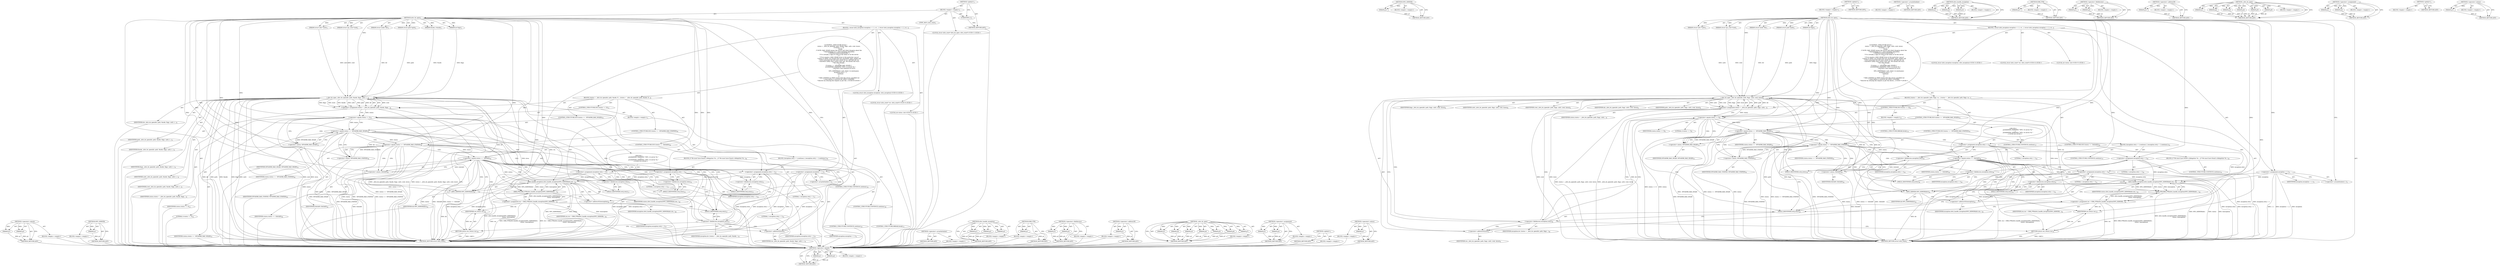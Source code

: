 digraph "&lt;operator&gt;.minus" {
vulnerable_141 [label=<(METHOD,&lt;operator&gt;.equals)>];
vulnerable_142 [label=<(PARAM,p1)>];
vulnerable_143 [label=<(PARAM,p2)>];
vulnerable_144 [label=<(BLOCK,&lt;empty&gt;,&lt;empty&gt;)>];
vulnerable_145 [label=<(METHOD_RETURN,ANY)>];
vulnerable_165 [label=<(METHOD,NFS_SERVER)>];
vulnerable_166 [label=<(PARAM,p1)>];
vulnerable_167 [label=<(BLOCK,&lt;empty&gt;,&lt;empty&gt;)>];
vulnerable_168 [label=<(METHOD_RETURN,ANY)>];
vulnerable_6 [label=<(METHOD,&lt;global&gt;)<SUB>1</SUB>>];
vulnerable_7 [label=<(BLOCK,&lt;empty&gt;,&lt;empty&gt;)<SUB>1</SUB>>];
vulnerable_8 [label=<(METHOD,nfs4_do_open)<SUB>1</SUB>>];
vulnerable_9 [label=<(PARAM,struct inode *dir)<SUB>1</SUB>>];
vulnerable_10 [label=<(PARAM,struct path *path)<SUB>1</SUB>>];
vulnerable_11 [label=<(PARAM,int flags)<SUB>1</SUB>>];
vulnerable_12 [label=<(PARAM,struct iattr *sattr)<SUB>1</SUB>>];
vulnerable_13 [label=<(PARAM,struct rpc_cred *cred)<SUB>1</SUB>>];
vulnerable_14 [label=<(BLOCK,{
 	struct nfs4_exception exception = { };
 	st...,{
 	struct nfs4_exception exception = { };
 	st...)<SUB>2</SUB>>];
vulnerable_15 [label="<(LOCAL,struct nfs4_exception exception: nfs4_exception)<SUB>3</SUB>>"];
vulnerable_16 [label=<(&lt;operator&gt;.assignment,exception = { })<SUB>3</SUB>>];
vulnerable_17 [label=<(IDENTIFIER,exception,exception = { })<SUB>3</SUB>>];
vulnerable_18 [label=<(&lt;operator&gt;.arrayInitializer,{ })<SUB>3</SUB>>];
vulnerable_19 [label="<(LOCAL,struct nfs4_state* res: nfs4_state*)<SUB>4</SUB>>"];
vulnerable_20 [label="<(LOCAL,int status: int)<SUB>5</SUB>>"];
vulnerable_21 [label="<(CONTROL_STRUCTURE,DO,do {
		status = _nfs4_do_open(dir, path, flags, sattr, cred, &amp;res);
 		if (status == 0)
 			break;
 		/* NOTE: BAD_SEQID means the server and client disagree about the
		 * book-keeping w.r.t. state-changing operations
		 * (OPEN/CLOSE/LOCK/LOCKU...)
		 * It is actually a sign of a bug on the client or on the server.
		 *
		 * If we receive a BAD_SEQID error in the particular case of
		 * doing an OPEN, we assume that nfs_increment_open_seqid() will
		 * have unhashed the old state_owner for us, and that we can
		 * therefore safely retry using a new one. We should still warn
		 * the user though...
		 */
		if (status == -NFS4ERR_BAD_SEQID) {
			printk(KERN_WARNING &quot;NFS: v4 server %s &quot;
					&quot; returned a bad sequence-id error!\n&quot;,
					NFS_SERVER(dir)-&gt;nfs_client-&gt;cl_hostname);
			exception.retry = 1;
			continue;
		}
		/*
		 * BAD_STATEID on OPEN means that the server cancelled our
		 * state before it received the OPEN_CONFIRM.
		 * Recover by retrying the request as per the discus...)<SUB>7</SUB>>"];
vulnerable_22 [label=<(BLOCK,{
		status = _nfs4_do_open(dir, path, flags, sa...,{
		status = _nfs4_do_open(dir, path, flags, sa...)<SUB>7</SUB>>];
vulnerable_23 [label=<(&lt;operator&gt;.assignment,status = _nfs4_do_open(dir, path, flags, sattr,...)<SUB>8</SUB>>];
vulnerable_24 [label=<(IDENTIFIER,status,status = _nfs4_do_open(dir, path, flags, sattr,...)<SUB>8</SUB>>];
vulnerable_25 [label=<(_nfs4_do_open,_nfs4_do_open(dir, path, flags, sattr, cred, &amp;res))<SUB>8</SUB>>];
vulnerable_26 [label=<(IDENTIFIER,dir,_nfs4_do_open(dir, path, flags, sattr, cred, &amp;res))<SUB>8</SUB>>];
vulnerable_27 [label=<(IDENTIFIER,path,_nfs4_do_open(dir, path, flags, sattr, cred, &amp;res))<SUB>8</SUB>>];
vulnerable_28 [label=<(IDENTIFIER,flags,_nfs4_do_open(dir, path, flags, sattr, cred, &amp;res))<SUB>8</SUB>>];
vulnerable_29 [label=<(IDENTIFIER,sattr,_nfs4_do_open(dir, path, flags, sattr, cred, &amp;res))<SUB>8</SUB>>];
vulnerable_30 [label=<(IDENTIFIER,cred,_nfs4_do_open(dir, path, flags, sattr, cred, &amp;res))<SUB>8</SUB>>];
vulnerable_31 [label=<(&lt;operator&gt;.addressOf,&amp;res)<SUB>8</SUB>>];
vulnerable_32 [label=<(IDENTIFIER,res,_nfs4_do_open(dir, path, flags, sattr, cred, &amp;res))<SUB>8</SUB>>];
vulnerable_33 [label=<(CONTROL_STRUCTURE,IF,if (status == 0))<SUB>9</SUB>>];
vulnerable_34 [label=<(&lt;operator&gt;.equals,status == 0)<SUB>9</SUB>>];
vulnerable_35 [label=<(IDENTIFIER,status,status == 0)<SUB>9</SUB>>];
vulnerable_36 [label=<(LITERAL,0,status == 0)<SUB>9</SUB>>];
vulnerable_37 [label=<(BLOCK,&lt;empty&gt;,&lt;empty&gt;)<SUB>10</SUB>>];
vulnerable_38 [label=<(CONTROL_STRUCTURE,BREAK,break;)<SUB>10</SUB>>];
vulnerable_39 [label=<(CONTROL_STRUCTURE,IF,if (status == -NFS4ERR_BAD_SEQID))<SUB>22</SUB>>];
vulnerable_40 [label=<(&lt;operator&gt;.equals,status == -NFS4ERR_BAD_SEQID)<SUB>22</SUB>>];
vulnerable_41 [label=<(IDENTIFIER,status,status == -NFS4ERR_BAD_SEQID)<SUB>22</SUB>>];
vulnerable_42 [label=<(&lt;operator&gt;.minus,-NFS4ERR_BAD_SEQID)<SUB>22</SUB>>];
vulnerable_43 [label=<(IDENTIFIER,NFS4ERR_BAD_SEQID,-NFS4ERR_BAD_SEQID)<SUB>22</SUB>>];
vulnerable_44 [label="<(BLOCK,{
			printk(KERN_WARNING &quot;NFS: v4 server %s &quot;
	...,{
			printk(KERN_WARNING &quot;NFS: v4 server %s &quot;
	...)<SUB>22</SUB>>"];
vulnerable_45 [label=<(&lt;operator&gt;.assignment,exception.retry = 1)<SUB>26</SUB>>];
vulnerable_46 [label=<(&lt;operator&gt;.fieldAccess,exception.retry)<SUB>26</SUB>>];
vulnerable_47 [label=<(IDENTIFIER,exception,exception.retry = 1)<SUB>26</SUB>>];
vulnerable_48 [label=<(FIELD_IDENTIFIER,retry,retry)<SUB>26</SUB>>];
vulnerable_49 [label=<(LITERAL,1,exception.retry = 1)<SUB>26</SUB>>];
vulnerable_50 [label=<(CONTROL_STRUCTURE,CONTINUE,continue;)<SUB>27</SUB>>];
vulnerable_51 [label=<(CONTROL_STRUCTURE,IF,if (status == -NFS4ERR_BAD_STATEID))<SUB>35</SUB>>];
vulnerable_52 [label=<(&lt;operator&gt;.equals,status == -NFS4ERR_BAD_STATEID)<SUB>35</SUB>>];
vulnerable_53 [label=<(IDENTIFIER,status,status == -NFS4ERR_BAD_STATEID)<SUB>35</SUB>>];
vulnerable_54 [label=<(&lt;operator&gt;.minus,-NFS4ERR_BAD_STATEID)<SUB>35</SUB>>];
vulnerable_55 [label=<(IDENTIFIER,NFS4ERR_BAD_STATEID,-NFS4ERR_BAD_STATEID)<SUB>35</SUB>>];
vulnerable_56 [label=<(BLOCK,{
			exception.retry = 1;
			continue;
		},{
			exception.retry = 1;
			continue;
		})<SUB>35</SUB>>];
vulnerable_57 [label=<(&lt;operator&gt;.assignment,exception.retry = 1)<SUB>36</SUB>>];
vulnerable_58 [label=<(&lt;operator&gt;.fieldAccess,exception.retry)<SUB>36</SUB>>];
vulnerable_59 [label=<(IDENTIFIER,exception,exception.retry = 1)<SUB>36</SUB>>];
vulnerable_60 [label=<(FIELD_IDENTIFIER,retry,retry)<SUB>36</SUB>>];
vulnerable_61 [label=<(LITERAL,1,exception.retry = 1)<SUB>36</SUB>>];
vulnerable_62 [label=<(CONTROL_STRUCTURE,CONTINUE,continue;)<SUB>37</SUB>>];
vulnerable_63 [label=<(CONTROL_STRUCTURE,IF,if (status == -EAGAIN))<SUB>39</SUB>>];
vulnerable_64 [label=<(&lt;operator&gt;.equals,status == -EAGAIN)<SUB>39</SUB>>];
vulnerable_65 [label=<(IDENTIFIER,status,status == -EAGAIN)<SUB>39</SUB>>];
vulnerable_66 [label=<(&lt;operator&gt;.minus,-EAGAIN)<SUB>39</SUB>>];
vulnerable_67 [label=<(IDENTIFIER,EAGAIN,-EAGAIN)<SUB>39</SUB>>];
vulnerable_68 [label=<(BLOCK,{
			/* We must have found a delegation */
			e...,{
			/* We must have found a delegation */
			e...)<SUB>39</SUB>>];
vulnerable_69 [label=<(&lt;operator&gt;.assignment,exception.retry = 1)<SUB>41</SUB>>];
vulnerable_70 [label=<(&lt;operator&gt;.fieldAccess,exception.retry)<SUB>41</SUB>>];
vulnerable_71 [label=<(IDENTIFIER,exception,exception.retry = 1)<SUB>41</SUB>>];
vulnerable_72 [label=<(FIELD_IDENTIFIER,retry,retry)<SUB>41</SUB>>];
vulnerable_73 [label=<(LITERAL,1,exception.retry = 1)<SUB>41</SUB>>];
vulnerable_74 [label=<(CONTROL_STRUCTURE,CONTINUE,continue;)<SUB>42</SUB>>];
vulnerable_75 [label=<(&lt;operator&gt;.assignment,res = ERR_PTR(nfs4_handle_exception(NFS_SERVER(...)<SUB>44</SUB>>];
vulnerable_76 [label=<(IDENTIFIER,res,res = ERR_PTR(nfs4_handle_exception(NFS_SERVER(...)<SUB>44</SUB>>];
vulnerable_77 [label=<(ERR_PTR,ERR_PTR(nfs4_handle_exception(NFS_SERVER(dir),
...)<SUB>44</SUB>>];
vulnerable_78 [label=<(nfs4_handle_exception,nfs4_handle_exception(NFS_SERVER(dir),
					sta...)<SUB>44</SUB>>];
vulnerable_79 [label=<(NFS_SERVER,NFS_SERVER(dir))<SUB>44</SUB>>];
vulnerable_80 [label=<(IDENTIFIER,dir,NFS_SERVER(dir))<SUB>44</SUB>>];
vulnerable_81 [label=<(IDENTIFIER,status,nfs4_handle_exception(NFS_SERVER(dir),
					sta...)<SUB>45</SUB>>];
vulnerable_82 [label=<(&lt;operator&gt;.addressOf,&amp;exception)<SUB>45</SUB>>];
vulnerable_83 [label=<(IDENTIFIER,exception,nfs4_handle_exception(NFS_SERVER(dir),
					sta...)<SUB>45</SUB>>];
vulnerable_84 [label=<(&lt;operator&gt;.fieldAccess,exception.retry)<SUB>46</SUB>>];
vulnerable_85 [label=<(IDENTIFIER,exception,do {
		status = _nfs4_do_open(dir, path, flags,...)<SUB>46</SUB>>];
vulnerable_86 [label=<(FIELD_IDENTIFIER,retry,retry)<SUB>46</SUB>>];
vulnerable_87 [label=<(RETURN,return res;,return res;)<SUB>47</SUB>>];
vulnerable_88 [label=<(IDENTIFIER,res,return res;)<SUB>47</SUB>>];
vulnerable_89 [label=<(METHOD_RETURN,struct nfs4_state)<SUB>1</SUB>>];
vulnerable_91 [label=<(METHOD_RETURN,ANY)<SUB>1</SUB>>];
vulnerable_125 [label=<(METHOD,&lt;operator&gt;.arrayInitializer)>];
vulnerable_126 [label=<(BLOCK,&lt;empty&gt;,&lt;empty&gt;)>];
vulnerable_127 [label=<(METHOD_RETURN,ANY)>];
vulnerable_159 [label=<(METHOD,nfs4_handle_exception)>];
vulnerable_160 [label=<(PARAM,p1)>];
vulnerable_161 [label=<(PARAM,p2)>];
vulnerable_162 [label=<(PARAM,p3)>];
vulnerable_163 [label=<(BLOCK,&lt;empty&gt;,&lt;empty&gt;)>];
vulnerable_164 [label=<(METHOD_RETURN,ANY)>];
vulnerable_155 [label=<(METHOD,ERR_PTR)>];
vulnerable_156 [label=<(PARAM,p1)>];
vulnerable_157 [label=<(BLOCK,&lt;empty&gt;,&lt;empty&gt;)>];
vulnerable_158 [label=<(METHOD_RETURN,ANY)>];
vulnerable_150 [label=<(METHOD,&lt;operator&gt;.fieldAccess)>];
vulnerable_151 [label=<(PARAM,p1)>];
vulnerable_152 [label=<(PARAM,p2)>];
vulnerable_153 [label=<(BLOCK,&lt;empty&gt;,&lt;empty&gt;)>];
vulnerable_154 [label=<(METHOD_RETURN,ANY)>];
vulnerable_137 [label=<(METHOD,&lt;operator&gt;.addressOf)>];
vulnerable_138 [label=<(PARAM,p1)>];
vulnerable_139 [label=<(BLOCK,&lt;empty&gt;,&lt;empty&gt;)>];
vulnerable_140 [label=<(METHOD_RETURN,ANY)>];
vulnerable_128 [label=<(METHOD,_nfs4_do_open)>];
vulnerable_129 [label=<(PARAM,p1)>];
vulnerable_130 [label=<(PARAM,p2)>];
vulnerable_131 [label=<(PARAM,p3)>];
vulnerable_132 [label=<(PARAM,p4)>];
vulnerable_133 [label=<(PARAM,p5)>];
vulnerable_134 [label=<(PARAM,p6)>];
vulnerable_135 [label=<(BLOCK,&lt;empty&gt;,&lt;empty&gt;)>];
vulnerable_136 [label=<(METHOD_RETURN,ANY)>];
vulnerable_120 [label=<(METHOD,&lt;operator&gt;.assignment)>];
vulnerable_121 [label=<(PARAM,p1)>];
vulnerable_122 [label=<(PARAM,p2)>];
vulnerable_123 [label=<(BLOCK,&lt;empty&gt;,&lt;empty&gt;)>];
vulnerable_124 [label=<(METHOD_RETURN,ANY)>];
vulnerable_114 [label=<(METHOD,&lt;global&gt;)<SUB>1</SUB>>];
vulnerable_115 [label=<(BLOCK,&lt;empty&gt;,&lt;empty&gt;)>];
vulnerable_116 [label=<(METHOD_RETURN,ANY)>];
vulnerable_146 [label=<(METHOD,&lt;operator&gt;.minus)>];
vulnerable_147 [label=<(PARAM,p1)>];
vulnerable_148 [label=<(BLOCK,&lt;empty&gt;,&lt;empty&gt;)>];
vulnerable_149 [label=<(METHOD_RETURN,ANY)>];
fixed_152 [label=<(METHOD,&lt;operator&gt;.equals)>];
fixed_153 [label=<(PARAM,p1)>];
fixed_154 [label=<(PARAM,p2)>];
fixed_155 [label=<(BLOCK,&lt;empty&gt;,&lt;empty&gt;)>];
fixed_156 [label=<(METHOD_RETURN,ANY)>];
fixed_176 [label=<(METHOD,NFS_SERVER)>];
fixed_177 [label=<(PARAM,p1)>];
fixed_178 [label=<(BLOCK,&lt;empty&gt;,&lt;empty&gt;)>];
fixed_179 [label=<(METHOD_RETURN,ANY)>];
fixed_6 [label=<(METHOD,&lt;global&gt;)<SUB>1</SUB>>];
fixed_7 [label=<(BLOCK,&lt;empty&gt;,&lt;empty&gt;)<SUB>1</SUB>>];
fixed_8 [label=<(TYPE_DECL,nfs4_state)<SUB>1</SUB>>];
fixed_9 [label="<(LOCAL,struct nfs4_state* nfs4_do_open: nfs4_state*)<SUB>1</SUB>>"];
fixed_10 [label=<(UNKNOWN,),))<SUB>1</SUB>>];
fixed_11 [label=<(METHOD,nfs4_do_open)<SUB>2</SUB>>];
fixed_12 [label=<(PARAM,struct inode *dir)<SUB>2</SUB>>];
fixed_13 [label=<(PARAM,struct path *path)<SUB>2</SUB>>];
fixed_14 [label=<(PARAM,fmode_t fmode)<SUB>2</SUB>>];
fixed_15 [label=<(PARAM,int flags)<SUB>2</SUB>>];
fixed_16 [label=<(PARAM,struct iattr *sattr)<SUB>2</SUB>>];
fixed_17 [label=<(PARAM,struct rpc_cred *cred)<SUB>2</SUB>>];
fixed_18 [label=<(BLOCK,{
 	struct nfs4_exception exception = { };
 	st...,{
 	struct nfs4_exception exception = { };
 	st...)<SUB>3</SUB>>];
fixed_19 [label="<(LOCAL,struct nfs4_exception exception: nfs4_exception)<SUB>4</SUB>>"];
fixed_20 [label=<(&lt;operator&gt;.assignment,exception = { })<SUB>4</SUB>>];
fixed_21 [label=<(IDENTIFIER,exception,exception = { })<SUB>4</SUB>>];
fixed_22 [label=<(&lt;operator&gt;.arrayInitializer,{ })<SUB>4</SUB>>];
fixed_23 [label="<(LOCAL,struct nfs4_state* res: nfs4_state*)<SUB>5</SUB>>"];
fixed_24 [label="<(LOCAL,int status: int)<SUB>6</SUB>>"];
fixed_25 [label="<(CONTROL_STRUCTURE,DO,do {
		status = _nfs4_do_open(dir, path, fmode, flags, sattr, cred, &amp;res);
 		if (status == 0)
 			break;
 		/* NOTE: BAD_SEQID means the server and client disagree about the
		 * book-keeping w.r.t. state-changing operations
		 * (OPEN/CLOSE/LOCK/LOCKU...)
		 * It is actually a sign of a bug on the client or on the server.
		 *
		 * If we receive a BAD_SEQID error in the particular case of
		 * doing an OPEN, we assume that nfs_increment_open_seqid() will
		 * have unhashed the old state_owner for us, and that we can
		 * therefore safely retry using a new one. We should still warn
		 * the user though...
		 */
		if (status == -NFS4ERR_BAD_SEQID) {
			printk(KERN_WARNING &quot;NFS: v4 server %s &quot;
					&quot; returned a bad sequence-id error!\n&quot;,
					NFS_SERVER(dir)-&gt;nfs_client-&gt;cl_hostname);
			exception.retry = 1;
			continue;
		}
		/*
		 * BAD_STATEID on OPEN means that the server cancelled our
		 * state before it received the OPEN_CONFIRM.
		 * Recover by retrying the request as per the...)<SUB>8</SUB>>"];
fixed_26 [label=<(BLOCK,{
		status = _nfs4_do_open(dir, path, fmode, fl...,{
		status = _nfs4_do_open(dir, path, fmode, fl...)<SUB>8</SUB>>];
fixed_27 [label=<(&lt;operator&gt;.assignment,status = _nfs4_do_open(dir, path, fmode, flags,...)<SUB>9</SUB>>];
fixed_28 [label=<(IDENTIFIER,status,status = _nfs4_do_open(dir, path, fmode, flags,...)<SUB>9</SUB>>];
fixed_29 [label=<(_nfs4_do_open,_nfs4_do_open(dir, path, fmode, flags, sattr, c...)<SUB>9</SUB>>];
fixed_30 [label=<(IDENTIFIER,dir,_nfs4_do_open(dir, path, fmode, flags, sattr, c...)<SUB>9</SUB>>];
fixed_31 [label=<(IDENTIFIER,path,_nfs4_do_open(dir, path, fmode, flags, sattr, c...)<SUB>9</SUB>>];
fixed_32 [label=<(IDENTIFIER,fmode,_nfs4_do_open(dir, path, fmode, flags, sattr, c...)<SUB>9</SUB>>];
fixed_33 [label=<(IDENTIFIER,flags,_nfs4_do_open(dir, path, fmode, flags, sattr, c...)<SUB>9</SUB>>];
fixed_34 [label=<(IDENTIFIER,sattr,_nfs4_do_open(dir, path, fmode, flags, sattr, c...)<SUB>9</SUB>>];
fixed_35 [label=<(IDENTIFIER,cred,_nfs4_do_open(dir, path, fmode, flags, sattr, c...)<SUB>9</SUB>>];
fixed_36 [label=<(&lt;operator&gt;.addressOf,&amp;res)<SUB>9</SUB>>];
fixed_37 [label=<(IDENTIFIER,res,_nfs4_do_open(dir, path, fmode, flags, sattr, c...)<SUB>9</SUB>>];
fixed_38 [label=<(CONTROL_STRUCTURE,IF,if (status == 0))<SUB>10</SUB>>];
fixed_39 [label=<(&lt;operator&gt;.equals,status == 0)<SUB>10</SUB>>];
fixed_40 [label=<(IDENTIFIER,status,status == 0)<SUB>10</SUB>>];
fixed_41 [label=<(LITERAL,0,status == 0)<SUB>10</SUB>>];
fixed_42 [label=<(BLOCK,&lt;empty&gt;,&lt;empty&gt;)<SUB>11</SUB>>];
fixed_43 [label=<(CONTROL_STRUCTURE,BREAK,break;)<SUB>11</SUB>>];
fixed_44 [label=<(CONTROL_STRUCTURE,IF,if (status == -NFS4ERR_BAD_SEQID))<SUB>23</SUB>>];
fixed_45 [label=<(&lt;operator&gt;.equals,status == -NFS4ERR_BAD_SEQID)<SUB>23</SUB>>];
fixed_46 [label=<(IDENTIFIER,status,status == -NFS4ERR_BAD_SEQID)<SUB>23</SUB>>];
fixed_47 [label=<(&lt;operator&gt;.minus,-NFS4ERR_BAD_SEQID)<SUB>23</SUB>>];
fixed_48 [label=<(IDENTIFIER,NFS4ERR_BAD_SEQID,-NFS4ERR_BAD_SEQID)<SUB>23</SUB>>];
fixed_49 [label="<(BLOCK,{
			printk(KERN_WARNING &quot;NFS: v4 server %s &quot;
	...,{
			printk(KERN_WARNING &quot;NFS: v4 server %s &quot;
	...)<SUB>23</SUB>>"];
fixed_50 [label=<(&lt;operator&gt;.assignment,exception.retry = 1)<SUB>27</SUB>>];
fixed_51 [label=<(&lt;operator&gt;.fieldAccess,exception.retry)<SUB>27</SUB>>];
fixed_52 [label=<(IDENTIFIER,exception,exception.retry = 1)<SUB>27</SUB>>];
fixed_53 [label=<(FIELD_IDENTIFIER,retry,retry)<SUB>27</SUB>>];
fixed_54 [label=<(LITERAL,1,exception.retry = 1)<SUB>27</SUB>>];
fixed_55 [label=<(CONTROL_STRUCTURE,CONTINUE,continue;)<SUB>28</SUB>>];
fixed_56 [label=<(CONTROL_STRUCTURE,IF,if (status == -NFS4ERR_BAD_STATEID))<SUB>36</SUB>>];
fixed_57 [label=<(&lt;operator&gt;.equals,status == -NFS4ERR_BAD_STATEID)<SUB>36</SUB>>];
fixed_58 [label=<(IDENTIFIER,status,status == -NFS4ERR_BAD_STATEID)<SUB>36</SUB>>];
fixed_59 [label=<(&lt;operator&gt;.minus,-NFS4ERR_BAD_STATEID)<SUB>36</SUB>>];
fixed_60 [label=<(IDENTIFIER,NFS4ERR_BAD_STATEID,-NFS4ERR_BAD_STATEID)<SUB>36</SUB>>];
fixed_61 [label=<(BLOCK,{
			exception.retry = 1;
			continue;
		},{
			exception.retry = 1;
			continue;
		})<SUB>36</SUB>>];
fixed_62 [label=<(&lt;operator&gt;.assignment,exception.retry = 1)<SUB>37</SUB>>];
fixed_63 [label=<(&lt;operator&gt;.fieldAccess,exception.retry)<SUB>37</SUB>>];
fixed_64 [label=<(IDENTIFIER,exception,exception.retry = 1)<SUB>37</SUB>>];
fixed_65 [label=<(FIELD_IDENTIFIER,retry,retry)<SUB>37</SUB>>];
fixed_66 [label=<(LITERAL,1,exception.retry = 1)<SUB>37</SUB>>];
fixed_67 [label=<(CONTROL_STRUCTURE,CONTINUE,continue;)<SUB>38</SUB>>];
fixed_68 [label=<(CONTROL_STRUCTURE,IF,if (status == -EAGAIN))<SUB>40</SUB>>];
fixed_69 [label=<(&lt;operator&gt;.equals,status == -EAGAIN)<SUB>40</SUB>>];
fixed_70 [label=<(IDENTIFIER,status,status == -EAGAIN)<SUB>40</SUB>>];
fixed_71 [label=<(&lt;operator&gt;.minus,-EAGAIN)<SUB>40</SUB>>];
fixed_72 [label=<(IDENTIFIER,EAGAIN,-EAGAIN)<SUB>40</SUB>>];
fixed_73 [label=<(BLOCK,{
			/* We must have found a delegation */
			e...,{
			/* We must have found a delegation */
			e...)<SUB>40</SUB>>];
fixed_74 [label=<(&lt;operator&gt;.assignment,exception.retry = 1)<SUB>42</SUB>>];
fixed_75 [label=<(&lt;operator&gt;.fieldAccess,exception.retry)<SUB>42</SUB>>];
fixed_76 [label=<(IDENTIFIER,exception,exception.retry = 1)<SUB>42</SUB>>];
fixed_77 [label=<(FIELD_IDENTIFIER,retry,retry)<SUB>42</SUB>>];
fixed_78 [label=<(LITERAL,1,exception.retry = 1)<SUB>42</SUB>>];
fixed_79 [label=<(CONTROL_STRUCTURE,CONTINUE,continue;)<SUB>43</SUB>>];
fixed_80 [label=<(&lt;operator&gt;.assignment,res = ERR_PTR(nfs4_handle_exception(NFS_SERVER(...)<SUB>45</SUB>>];
fixed_81 [label=<(IDENTIFIER,res,res = ERR_PTR(nfs4_handle_exception(NFS_SERVER(...)<SUB>45</SUB>>];
fixed_82 [label=<(ERR_PTR,ERR_PTR(nfs4_handle_exception(NFS_SERVER(dir),
...)<SUB>45</SUB>>];
fixed_83 [label=<(nfs4_handle_exception,nfs4_handle_exception(NFS_SERVER(dir),
					sta...)<SUB>45</SUB>>];
fixed_84 [label=<(NFS_SERVER,NFS_SERVER(dir))<SUB>45</SUB>>];
fixed_85 [label=<(IDENTIFIER,dir,NFS_SERVER(dir))<SUB>45</SUB>>];
fixed_86 [label=<(IDENTIFIER,status,nfs4_handle_exception(NFS_SERVER(dir),
					sta...)<SUB>46</SUB>>];
fixed_87 [label=<(&lt;operator&gt;.addressOf,&amp;exception)<SUB>46</SUB>>];
fixed_88 [label=<(IDENTIFIER,exception,nfs4_handle_exception(NFS_SERVER(dir),
					sta...)<SUB>46</SUB>>];
fixed_89 [label=<(&lt;operator&gt;.fieldAccess,exception.retry)<SUB>47</SUB>>];
fixed_90 [label=<(IDENTIFIER,exception,do {
		status = _nfs4_do_open(dir, path, fmode,...)<SUB>47</SUB>>];
fixed_91 [label=<(FIELD_IDENTIFIER,retry,retry)<SUB>47</SUB>>];
fixed_92 [label=<(RETURN,return res;,return res;)<SUB>48</SUB>>];
fixed_93 [label=<(IDENTIFIER,res,return res;)<SUB>48</SUB>>];
fixed_94 [label=<(METHOD_RETURN,struct nfs4_state)<SUB>2</SUB>>];
fixed_96 [label=<(METHOD_RETURN,ANY)<SUB>1</SUB>>];
fixed_135 [label=<(METHOD,&lt;operator&gt;.arrayInitializer)>];
fixed_136 [label=<(BLOCK,&lt;empty&gt;,&lt;empty&gt;)>];
fixed_137 [label=<(METHOD_RETURN,ANY)>];
fixed_170 [label=<(METHOD,nfs4_handle_exception)>];
fixed_171 [label=<(PARAM,p1)>];
fixed_172 [label=<(PARAM,p2)>];
fixed_173 [label=<(PARAM,p3)>];
fixed_174 [label=<(BLOCK,&lt;empty&gt;,&lt;empty&gt;)>];
fixed_175 [label=<(METHOD_RETURN,ANY)>];
fixed_166 [label=<(METHOD,ERR_PTR)>];
fixed_167 [label=<(PARAM,p1)>];
fixed_168 [label=<(BLOCK,&lt;empty&gt;,&lt;empty&gt;)>];
fixed_169 [label=<(METHOD_RETURN,ANY)>];
fixed_161 [label=<(METHOD,&lt;operator&gt;.fieldAccess)>];
fixed_162 [label=<(PARAM,p1)>];
fixed_163 [label=<(PARAM,p2)>];
fixed_164 [label=<(BLOCK,&lt;empty&gt;,&lt;empty&gt;)>];
fixed_165 [label=<(METHOD_RETURN,ANY)>];
fixed_148 [label=<(METHOD,&lt;operator&gt;.addressOf)>];
fixed_149 [label=<(PARAM,p1)>];
fixed_150 [label=<(BLOCK,&lt;empty&gt;,&lt;empty&gt;)>];
fixed_151 [label=<(METHOD_RETURN,ANY)>];
fixed_138 [label=<(METHOD,_nfs4_do_open)>];
fixed_139 [label=<(PARAM,p1)>];
fixed_140 [label=<(PARAM,p2)>];
fixed_141 [label=<(PARAM,p3)>];
fixed_142 [label=<(PARAM,p4)>];
fixed_143 [label=<(PARAM,p5)>];
fixed_144 [label=<(PARAM,p6)>];
fixed_145 [label=<(PARAM,p7)>];
fixed_146 [label=<(BLOCK,&lt;empty&gt;,&lt;empty&gt;)>];
fixed_147 [label=<(METHOD_RETURN,ANY)>];
fixed_130 [label=<(METHOD,&lt;operator&gt;.assignment)>];
fixed_131 [label=<(PARAM,p1)>];
fixed_132 [label=<(PARAM,p2)>];
fixed_133 [label=<(BLOCK,&lt;empty&gt;,&lt;empty&gt;)>];
fixed_134 [label=<(METHOD_RETURN,ANY)>];
fixed_124 [label=<(METHOD,&lt;global&gt;)<SUB>1</SUB>>];
fixed_125 [label=<(BLOCK,&lt;empty&gt;,&lt;empty&gt;)>];
fixed_126 [label=<(METHOD_RETURN,ANY)>];
fixed_157 [label=<(METHOD,&lt;operator&gt;.minus)>];
fixed_158 [label=<(PARAM,p1)>];
fixed_159 [label=<(BLOCK,&lt;empty&gt;,&lt;empty&gt;)>];
fixed_160 [label=<(METHOD_RETURN,ANY)>];
vulnerable_141 -> vulnerable_142  [key=0, label="AST: "];
vulnerable_141 -> vulnerable_142  [key=1, label="DDG: "];
vulnerable_141 -> vulnerable_144  [key=0, label="AST: "];
vulnerable_141 -> vulnerable_143  [key=0, label="AST: "];
vulnerable_141 -> vulnerable_143  [key=1, label="DDG: "];
vulnerable_141 -> vulnerable_145  [key=0, label="AST: "];
vulnerable_141 -> vulnerable_145  [key=1, label="CFG: "];
vulnerable_142 -> vulnerable_145  [key=0, label="DDG: p1"];
vulnerable_143 -> vulnerable_145  [key=0, label="DDG: p2"];
vulnerable_165 -> vulnerable_166  [key=0, label="AST: "];
vulnerable_165 -> vulnerable_166  [key=1, label="DDG: "];
vulnerable_165 -> vulnerable_167  [key=0, label="AST: "];
vulnerable_165 -> vulnerable_168  [key=0, label="AST: "];
vulnerable_165 -> vulnerable_168  [key=1, label="CFG: "];
vulnerable_166 -> vulnerable_168  [key=0, label="DDG: p1"];
vulnerable_6 -> vulnerable_7  [key=0, label="AST: "];
vulnerable_6 -> vulnerable_91  [key=0, label="AST: "];
vulnerable_6 -> vulnerable_91  [key=1, label="CFG: "];
vulnerable_7 -> vulnerable_8  [key=0, label="AST: "];
vulnerable_8 -> vulnerable_9  [key=0, label="AST: "];
vulnerable_8 -> vulnerable_9  [key=1, label="DDG: "];
vulnerable_8 -> vulnerable_10  [key=0, label="AST: "];
vulnerable_8 -> vulnerable_10  [key=1, label="DDG: "];
vulnerable_8 -> vulnerable_11  [key=0, label="AST: "];
vulnerable_8 -> vulnerable_11  [key=1, label="DDG: "];
vulnerable_8 -> vulnerable_12  [key=0, label="AST: "];
vulnerable_8 -> vulnerable_12  [key=1, label="DDG: "];
vulnerable_8 -> vulnerable_13  [key=0, label="AST: "];
vulnerable_8 -> vulnerable_13  [key=1, label="DDG: "];
vulnerable_8 -> vulnerable_14  [key=0, label="AST: "];
vulnerable_8 -> vulnerable_89  [key=0, label="AST: "];
vulnerable_8 -> vulnerable_18  [key=0, label="CFG: "];
vulnerable_8 -> vulnerable_16  [key=0, label="DDG: "];
vulnerable_8 -> vulnerable_88  [key=0, label="DDG: "];
vulnerable_8 -> vulnerable_25  [key=0, label="DDG: "];
vulnerable_8 -> vulnerable_34  [key=0, label="DDG: "];
vulnerable_8 -> vulnerable_40  [key=0, label="DDG: "];
vulnerable_8 -> vulnerable_45  [key=0, label="DDG: "];
vulnerable_8 -> vulnerable_52  [key=0, label="DDG: "];
vulnerable_8 -> vulnerable_57  [key=0, label="DDG: "];
vulnerable_8 -> vulnerable_64  [key=0, label="DDG: "];
vulnerable_8 -> vulnerable_69  [key=0, label="DDG: "];
vulnerable_8 -> vulnerable_42  [key=0, label="DDG: "];
vulnerable_8 -> vulnerable_54  [key=0, label="DDG: "];
vulnerable_8 -> vulnerable_66  [key=0, label="DDG: "];
vulnerable_8 -> vulnerable_78  [key=0, label="DDG: "];
vulnerable_8 -> vulnerable_79  [key=0, label="DDG: "];
vulnerable_9 -> vulnerable_25  [key=0, label="DDG: dir"];
vulnerable_10 -> vulnerable_25  [key=0, label="DDG: path"];
vulnerable_11 -> vulnerable_25  [key=0, label="DDG: flags"];
vulnerable_12 -> vulnerable_25  [key=0, label="DDG: sattr"];
vulnerable_13 -> vulnerable_25  [key=0, label="DDG: cred"];
vulnerable_14 -> vulnerable_15  [key=0, label="AST: "];
vulnerable_14 -> vulnerable_16  [key=0, label="AST: "];
vulnerable_14 -> vulnerable_19  [key=0, label="AST: "];
vulnerable_14 -> vulnerable_20  [key=0, label="AST: "];
vulnerable_14 -> vulnerable_21  [key=0, label="AST: "];
vulnerable_14 -> vulnerable_87  [key=0, label="AST: "];
vulnerable_16 -> vulnerable_17  [key=0, label="AST: "];
vulnerable_16 -> vulnerable_18  [key=0, label="AST: "];
vulnerable_16 -> vulnerable_31  [key=0, label="CFG: "];
vulnerable_16 -> vulnerable_89  [key=0, label="DDG: exception"];
vulnerable_16 -> vulnerable_89  [key=1, label="DDG: { }"];
vulnerable_16 -> vulnerable_89  [key=2, label="DDG: exception = { }"];
vulnerable_16 -> vulnerable_78  [key=0, label="DDG: exception"];
vulnerable_18 -> vulnerable_16  [key=0, label="CFG: "];
vulnerable_21 -> vulnerable_22  [key=0, label="AST: "];
vulnerable_21 -> vulnerable_84  [key=0, label="AST: "];
vulnerable_22 -> vulnerable_23  [key=0, label="AST: "];
vulnerable_22 -> vulnerable_33  [key=0, label="AST: "];
vulnerable_22 -> vulnerable_39  [key=0, label="AST: "];
vulnerable_22 -> vulnerable_51  [key=0, label="AST: "];
vulnerable_22 -> vulnerable_63  [key=0, label="AST: "];
vulnerable_22 -> vulnerable_75  [key=0, label="AST: "];
vulnerable_23 -> vulnerable_24  [key=0, label="AST: "];
vulnerable_23 -> vulnerable_25  [key=0, label="AST: "];
vulnerable_23 -> vulnerable_34  [key=0, label="CFG: "];
vulnerable_23 -> vulnerable_34  [key=1, label="DDG: status"];
vulnerable_23 -> vulnerable_89  [key=0, label="DDG: _nfs4_do_open(dir, path, flags, sattr, cred, &amp;res)"];
vulnerable_23 -> vulnerable_89  [key=1, label="DDG: status = _nfs4_do_open(dir, path, flags, sattr, cred, &amp;res)"];
vulnerable_25 -> vulnerable_26  [key=0, label="AST: "];
vulnerable_25 -> vulnerable_27  [key=0, label="AST: "];
vulnerable_25 -> vulnerable_28  [key=0, label="AST: "];
vulnerable_25 -> vulnerable_29  [key=0, label="AST: "];
vulnerable_25 -> vulnerable_30  [key=0, label="AST: "];
vulnerable_25 -> vulnerable_31  [key=0, label="AST: "];
vulnerable_25 -> vulnerable_23  [key=0, label="CFG: "];
vulnerable_25 -> vulnerable_23  [key=1, label="DDG: path"];
vulnerable_25 -> vulnerable_23  [key=2, label="DDG: dir"];
vulnerable_25 -> vulnerable_23  [key=3, label="DDG: sattr"];
vulnerable_25 -> vulnerable_23  [key=4, label="DDG: cred"];
vulnerable_25 -> vulnerable_23  [key=5, label="DDG: flags"];
vulnerable_25 -> vulnerable_23  [key=6, label="DDG: &amp;res"];
vulnerable_25 -> vulnerable_89  [key=0, label="DDG: dir"];
vulnerable_25 -> vulnerable_89  [key=1, label="DDG: path"];
vulnerable_25 -> vulnerable_89  [key=2, label="DDG: flags"];
vulnerable_25 -> vulnerable_89  [key=3, label="DDG: sattr"];
vulnerable_25 -> vulnerable_89  [key=4, label="DDG: cred"];
vulnerable_25 -> vulnerable_89  [key=5, label="DDG: &amp;res"];
vulnerable_25 -> vulnerable_88  [key=0, label="DDG: &amp;res"];
vulnerable_25 -> vulnerable_79  [key=0, label="DDG: dir"];
vulnerable_31 -> vulnerable_32  [key=0, label="AST: "];
vulnerable_31 -> vulnerable_25  [key=0, label="CFG: "];
vulnerable_33 -> vulnerable_34  [key=0, label="AST: "];
vulnerable_33 -> vulnerable_37  [key=0, label="AST: "];
vulnerable_34 -> vulnerable_35  [key=0, label="AST: "];
vulnerable_34 -> vulnerable_36  [key=0, label="AST: "];
vulnerable_34 -> vulnerable_87  [key=0, label="CFG: "];
vulnerable_34 -> vulnerable_42  [key=0, label="CFG: "];
vulnerable_34 -> vulnerable_42  [key=1, label="CDG: "];
vulnerable_34 -> vulnerable_89  [key=0, label="DDG: status"];
vulnerable_34 -> vulnerable_89  [key=1, label="DDG: status == 0"];
vulnerable_34 -> vulnerable_40  [key=0, label="DDG: status"];
vulnerable_34 -> vulnerable_40  [key=1, label="CDG: "];
vulnerable_34 -> vulnerable_84  [key=0, label="CDG: "];
vulnerable_34 -> vulnerable_86  [key=0, label="CDG: "];
vulnerable_37 -> vulnerable_38  [key=0, label="AST: "];
vulnerable_39 -> vulnerable_40  [key=0, label="AST: "];
vulnerable_39 -> vulnerable_44  [key=0, label="AST: "];
vulnerable_40 -> vulnerable_41  [key=0, label="AST: "];
vulnerable_40 -> vulnerable_42  [key=0, label="AST: "];
vulnerable_40 -> vulnerable_48  [key=0, label="CFG: "];
vulnerable_40 -> vulnerable_48  [key=1, label="CDG: "];
vulnerable_40 -> vulnerable_54  [key=0, label="CFG: "];
vulnerable_40 -> vulnerable_54  [key=1, label="CDG: "];
vulnerable_40 -> vulnerable_89  [key=0, label="DDG: status"];
vulnerable_40 -> vulnerable_89  [key=1, label="DDG: -NFS4ERR_BAD_SEQID"];
vulnerable_40 -> vulnerable_89  [key=2, label="DDG: status == -NFS4ERR_BAD_SEQID"];
vulnerable_40 -> vulnerable_52  [key=0, label="DDG: status"];
vulnerable_40 -> vulnerable_52  [key=1, label="CDG: "];
vulnerable_40 -> vulnerable_46  [key=0, label="CDG: "];
vulnerable_40 -> vulnerable_45  [key=0, label="CDG: "];
vulnerable_42 -> vulnerable_43  [key=0, label="AST: "];
vulnerable_42 -> vulnerable_40  [key=0, label="CFG: "];
vulnerable_42 -> vulnerable_40  [key=1, label="DDG: NFS4ERR_BAD_SEQID"];
vulnerable_42 -> vulnerable_89  [key=0, label="DDG: NFS4ERR_BAD_SEQID"];
vulnerable_44 -> vulnerable_45  [key=0, label="AST: "];
vulnerable_44 -> vulnerable_50  [key=0, label="AST: "];
vulnerable_45 -> vulnerable_46  [key=0, label="AST: "];
vulnerable_45 -> vulnerable_49  [key=0, label="AST: "];
vulnerable_45 -> vulnerable_86  [key=0, label="CFG: "];
vulnerable_45 -> vulnerable_89  [key=0, label="DDG: exception.retry"];
vulnerable_45 -> vulnerable_89  [key=1, label="DDG: exception.retry = 1"];
vulnerable_45 -> vulnerable_78  [key=0, label="DDG: exception.retry"];
vulnerable_46 -> vulnerable_47  [key=0, label="AST: "];
vulnerable_46 -> vulnerable_48  [key=0, label="AST: "];
vulnerable_46 -> vulnerable_45  [key=0, label="CFG: "];
vulnerable_48 -> vulnerable_46  [key=0, label="CFG: "];
vulnerable_51 -> vulnerable_52  [key=0, label="AST: "];
vulnerable_51 -> vulnerable_56  [key=0, label="AST: "];
vulnerable_52 -> vulnerable_53  [key=0, label="AST: "];
vulnerable_52 -> vulnerable_54  [key=0, label="AST: "];
vulnerable_52 -> vulnerable_60  [key=0, label="CFG: "];
vulnerable_52 -> vulnerable_60  [key=1, label="CDG: "];
vulnerable_52 -> vulnerable_66  [key=0, label="CFG: "];
vulnerable_52 -> vulnerable_66  [key=1, label="CDG: "];
vulnerable_52 -> vulnerable_89  [key=0, label="DDG: status"];
vulnerable_52 -> vulnerable_89  [key=1, label="DDG: -NFS4ERR_BAD_STATEID"];
vulnerable_52 -> vulnerable_89  [key=2, label="DDG: status == -NFS4ERR_BAD_STATEID"];
vulnerable_52 -> vulnerable_64  [key=0, label="DDG: status"];
vulnerable_52 -> vulnerable_64  [key=1, label="CDG: "];
vulnerable_52 -> vulnerable_57  [key=0, label="CDG: "];
vulnerable_52 -> vulnerable_58  [key=0, label="CDG: "];
vulnerable_54 -> vulnerable_55  [key=0, label="AST: "];
vulnerable_54 -> vulnerable_52  [key=0, label="CFG: "];
vulnerable_54 -> vulnerable_52  [key=1, label="DDG: NFS4ERR_BAD_STATEID"];
vulnerable_54 -> vulnerable_89  [key=0, label="DDG: NFS4ERR_BAD_STATEID"];
vulnerable_56 -> vulnerable_57  [key=0, label="AST: "];
vulnerable_56 -> vulnerable_62  [key=0, label="AST: "];
vulnerable_57 -> vulnerable_58  [key=0, label="AST: "];
vulnerable_57 -> vulnerable_61  [key=0, label="AST: "];
vulnerable_57 -> vulnerable_86  [key=0, label="CFG: "];
vulnerable_57 -> vulnerable_89  [key=0, label="DDG: exception.retry"];
vulnerable_57 -> vulnerable_89  [key=1, label="DDG: exception.retry = 1"];
vulnerable_57 -> vulnerable_78  [key=0, label="DDG: exception.retry"];
vulnerable_58 -> vulnerable_59  [key=0, label="AST: "];
vulnerable_58 -> vulnerable_60  [key=0, label="AST: "];
vulnerable_58 -> vulnerable_57  [key=0, label="CFG: "];
vulnerable_60 -> vulnerable_58  [key=0, label="CFG: "];
vulnerable_63 -> vulnerable_64  [key=0, label="AST: "];
vulnerable_63 -> vulnerable_68  [key=0, label="AST: "];
vulnerable_64 -> vulnerable_65  [key=0, label="AST: "];
vulnerable_64 -> vulnerable_66  [key=0, label="AST: "];
vulnerable_64 -> vulnerable_72  [key=0, label="CFG: "];
vulnerable_64 -> vulnerable_72  [key=1, label="CDG: "];
vulnerable_64 -> vulnerable_79  [key=0, label="CFG: "];
vulnerable_64 -> vulnerable_79  [key=1, label="CDG: "];
vulnerable_64 -> vulnerable_89  [key=0, label="DDG: status"];
vulnerable_64 -> vulnerable_89  [key=1, label="DDG: -EAGAIN"];
vulnerable_64 -> vulnerable_89  [key=2, label="DDG: status == -EAGAIN"];
vulnerable_64 -> vulnerable_78  [key=0, label="DDG: status"];
vulnerable_64 -> vulnerable_78  [key=1, label="CDG: "];
vulnerable_64 -> vulnerable_77  [key=0, label="CDG: "];
vulnerable_64 -> vulnerable_75  [key=0, label="CDG: "];
vulnerable_64 -> vulnerable_69  [key=0, label="CDG: "];
vulnerable_64 -> vulnerable_82  [key=0, label="CDG: "];
vulnerable_64 -> vulnerable_70  [key=0, label="CDG: "];
vulnerable_66 -> vulnerable_67  [key=0, label="AST: "];
vulnerable_66 -> vulnerable_64  [key=0, label="CFG: "];
vulnerable_66 -> vulnerable_64  [key=1, label="DDG: EAGAIN"];
vulnerable_66 -> vulnerable_89  [key=0, label="DDG: EAGAIN"];
vulnerable_68 -> vulnerable_69  [key=0, label="AST: "];
vulnerable_68 -> vulnerable_74  [key=0, label="AST: "];
vulnerable_69 -> vulnerable_70  [key=0, label="AST: "];
vulnerable_69 -> vulnerable_73  [key=0, label="AST: "];
vulnerable_69 -> vulnerable_86  [key=0, label="CFG: "];
vulnerable_69 -> vulnerable_89  [key=0, label="DDG: exception.retry"];
vulnerable_69 -> vulnerable_89  [key=1, label="DDG: exception.retry = 1"];
vulnerable_69 -> vulnerable_78  [key=0, label="DDG: exception.retry"];
vulnerable_70 -> vulnerable_71  [key=0, label="AST: "];
vulnerable_70 -> vulnerable_72  [key=0, label="AST: "];
vulnerable_70 -> vulnerable_69  [key=0, label="CFG: "];
vulnerable_72 -> vulnerable_70  [key=0, label="CFG: "];
vulnerable_75 -> vulnerable_76  [key=0, label="AST: "];
vulnerable_75 -> vulnerable_77  [key=0, label="AST: "];
vulnerable_75 -> vulnerable_86  [key=0, label="CFG: "];
vulnerable_75 -> vulnerable_89  [key=0, label="DDG: res"];
vulnerable_75 -> vulnerable_89  [key=1, label="DDG: ERR_PTR(nfs4_handle_exception(NFS_SERVER(dir),
					status, &amp;exception))"];
vulnerable_75 -> vulnerable_89  [key=2, label="DDG: res = ERR_PTR(nfs4_handle_exception(NFS_SERVER(dir),
					status, &amp;exception))"];
vulnerable_75 -> vulnerable_88  [key=0, label="DDG: res"];
vulnerable_75 -> vulnerable_25  [key=0, label="DDG: res"];
vulnerable_77 -> vulnerable_78  [key=0, label="AST: "];
vulnerable_77 -> vulnerable_75  [key=0, label="CFG: "];
vulnerable_77 -> vulnerable_75  [key=1, label="DDG: nfs4_handle_exception(NFS_SERVER(dir),
					status, &amp;exception)"];
vulnerable_77 -> vulnerable_89  [key=0, label="DDG: nfs4_handle_exception(NFS_SERVER(dir),
					status, &amp;exception)"];
vulnerable_78 -> vulnerable_79  [key=0, label="AST: "];
vulnerable_78 -> vulnerable_81  [key=0, label="AST: "];
vulnerable_78 -> vulnerable_82  [key=0, label="AST: "];
vulnerable_78 -> vulnerable_77  [key=0, label="CFG: "];
vulnerable_78 -> vulnerable_77  [key=1, label="DDG: NFS_SERVER(dir)"];
vulnerable_78 -> vulnerable_77  [key=2, label="DDG: status"];
vulnerable_78 -> vulnerable_77  [key=3, label="DDG: &amp;exception"];
vulnerable_78 -> vulnerable_89  [key=0, label="DDG: NFS_SERVER(dir)"];
vulnerable_78 -> vulnerable_89  [key=1, label="DDG: status"];
vulnerable_78 -> vulnerable_89  [key=2, label="DDG: &amp;exception"];
vulnerable_79 -> vulnerable_80  [key=0, label="AST: "];
vulnerable_79 -> vulnerable_82  [key=0, label="CFG: "];
vulnerable_79 -> vulnerable_89  [key=0, label="DDG: dir"];
vulnerable_79 -> vulnerable_25  [key=0, label="DDG: dir"];
vulnerable_79 -> vulnerable_78  [key=0, label="DDG: dir"];
vulnerable_82 -> vulnerable_83  [key=0, label="AST: "];
vulnerable_82 -> vulnerable_78  [key=0, label="CFG: "];
vulnerable_84 -> vulnerable_85  [key=0, label="AST: "];
vulnerable_84 -> vulnerable_86  [key=0, label="AST: "];
vulnerable_84 -> vulnerable_31  [key=0, label="CFG: "];
vulnerable_84 -> vulnerable_31  [key=1, label="CDG: "];
vulnerable_84 -> vulnerable_87  [key=0, label="CFG: "];
vulnerable_84 -> vulnerable_34  [key=0, label="CDG: "];
vulnerable_84 -> vulnerable_25  [key=0, label="CDG: "];
vulnerable_84 -> vulnerable_23  [key=0, label="CDG: "];
vulnerable_86 -> vulnerable_84  [key=0, label="CFG: "];
vulnerable_87 -> vulnerable_88  [key=0, label="AST: "];
vulnerable_87 -> vulnerable_89  [key=0, label="CFG: "];
vulnerable_87 -> vulnerable_89  [key=1, label="DDG: &lt;RET&gt;"];
vulnerable_88 -> vulnerable_87  [key=0, label="DDG: res"];
vulnerable_125 -> vulnerable_126  [key=0, label="AST: "];
vulnerable_125 -> vulnerable_127  [key=0, label="AST: "];
vulnerable_125 -> vulnerable_127  [key=1, label="CFG: "];
vulnerable_159 -> vulnerable_160  [key=0, label="AST: "];
vulnerable_159 -> vulnerable_160  [key=1, label="DDG: "];
vulnerable_159 -> vulnerable_163  [key=0, label="AST: "];
vulnerable_159 -> vulnerable_161  [key=0, label="AST: "];
vulnerable_159 -> vulnerable_161  [key=1, label="DDG: "];
vulnerable_159 -> vulnerable_164  [key=0, label="AST: "];
vulnerable_159 -> vulnerable_164  [key=1, label="CFG: "];
vulnerable_159 -> vulnerable_162  [key=0, label="AST: "];
vulnerable_159 -> vulnerable_162  [key=1, label="DDG: "];
vulnerable_160 -> vulnerable_164  [key=0, label="DDG: p1"];
vulnerable_161 -> vulnerable_164  [key=0, label="DDG: p2"];
vulnerable_162 -> vulnerable_164  [key=0, label="DDG: p3"];
vulnerable_155 -> vulnerable_156  [key=0, label="AST: "];
vulnerable_155 -> vulnerable_156  [key=1, label="DDG: "];
vulnerable_155 -> vulnerable_157  [key=0, label="AST: "];
vulnerable_155 -> vulnerable_158  [key=0, label="AST: "];
vulnerable_155 -> vulnerable_158  [key=1, label="CFG: "];
vulnerable_156 -> vulnerable_158  [key=0, label="DDG: p1"];
vulnerable_150 -> vulnerable_151  [key=0, label="AST: "];
vulnerable_150 -> vulnerable_151  [key=1, label="DDG: "];
vulnerable_150 -> vulnerable_153  [key=0, label="AST: "];
vulnerable_150 -> vulnerable_152  [key=0, label="AST: "];
vulnerable_150 -> vulnerable_152  [key=1, label="DDG: "];
vulnerable_150 -> vulnerable_154  [key=0, label="AST: "];
vulnerable_150 -> vulnerable_154  [key=1, label="CFG: "];
vulnerable_151 -> vulnerable_154  [key=0, label="DDG: p1"];
vulnerable_152 -> vulnerable_154  [key=0, label="DDG: p2"];
vulnerable_137 -> vulnerable_138  [key=0, label="AST: "];
vulnerable_137 -> vulnerable_138  [key=1, label="DDG: "];
vulnerable_137 -> vulnerable_139  [key=0, label="AST: "];
vulnerable_137 -> vulnerable_140  [key=0, label="AST: "];
vulnerable_137 -> vulnerable_140  [key=1, label="CFG: "];
vulnerable_138 -> vulnerable_140  [key=0, label="DDG: p1"];
vulnerable_128 -> vulnerable_129  [key=0, label="AST: "];
vulnerable_128 -> vulnerable_129  [key=1, label="DDG: "];
vulnerable_128 -> vulnerable_135  [key=0, label="AST: "];
vulnerable_128 -> vulnerable_130  [key=0, label="AST: "];
vulnerable_128 -> vulnerable_130  [key=1, label="DDG: "];
vulnerable_128 -> vulnerable_136  [key=0, label="AST: "];
vulnerable_128 -> vulnerable_136  [key=1, label="CFG: "];
vulnerable_128 -> vulnerable_131  [key=0, label="AST: "];
vulnerable_128 -> vulnerable_131  [key=1, label="DDG: "];
vulnerable_128 -> vulnerable_132  [key=0, label="AST: "];
vulnerable_128 -> vulnerable_132  [key=1, label="DDG: "];
vulnerable_128 -> vulnerable_133  [key=0, label="AST: "];
vulnerable_128 -> vulnerable_133  [key=1, label="DDG: "];
vulnerable_128 -> vulnerable_134  [key=0, label="AST: "];
vulnerable_128 -> vulnerable_134  [key=1, label="DDG: "];
vulnerable_129 -> vulnerable_136  [key=0, label="DDG: p1"];
vulnerable_130 -> vulnerable_136  [key=0, label="DDG: p2"];
vulnerable_131 -> vulnerable_136  [key=0, label="DDG: p3"];
vulnerable_132 -> vulnerable_136  [key=0, label="DDG: p4"];
vulnerable_133 -> vulnerable_136  [key=0, label="DDG: p5"];
vulnerable_134 -> vulnerable_136  [key=0, label="DDG: p6"];
vulnerable_120 -> vulnerable_121  [key=0, label="AST: "];
vulnerable_120 -> vulnerable_121  [key=1, label="DDG: "];
vulnerable_120 -> vulnerable_123  [key=0, label="AST: "];
vulnerable_120 -> vulnerable_122  [key=0, label="AST: "];
vulnerable_120 -> vulnerable_122  [key=1, label="DDG: "];
vulnerable_120 -> vulnerable_124  [key=0, label="AST: "];
vulnerable_120 -> vulnerable_124  [key=1, label="CFG: "];
vulnerable_121 -> vulnerable_124  [key=0, label="DDG: p1"];
vulnerable_122 -> vulnerable_124  [key=0, label="DDG: p2"];
vulnerable_114 -> vulnerable_115  [key=0, label="AST: "];
vulnerable_114 -> vulnerable_116  [key=0, label="AST: "];
vulnerable_114 -> vulnerable_116  [key=1, label="CFG: "];
vulnerable_146 -> vulnerable_147  [key=0, label="AST: "];
vulnerable_146 -> vulnerable_147  [key=1, label="DDG: "];
vulnerable_146 -> vulnerable_148  [key=0, label="AST: "];
vulnerable_146 -> vulnerable_149  [key=0, label="AST: "];
vulnerable_146 -> vulnerable_149  [key=1, label="CFG: "];
vulnerable_147 -> vulnerable_149  [key=0, label="DDG: p1"];
fixed_152 -> fixed_153  [key=0, label="AST: "];
fixed_152 -> fixed_153  [key=1, label="DDG: "];
fixed_152 -> fixed_155  [key=0, label="AST: "];
fixed_152 -> fixed_154  [key=0, label="AST: "];
fixed_152 -> fixed_154  [key=1, label="DDG: "];
fixed_152 -> fixed_156  [key=0, label="AST: "];
fixed_152 -> fixed_156  [key=1, label="CFG: "];
fixed_153 -> fixed_156  [key=0, label="DDG: p1"];
fixed_154 -> fixed_156  [key=0, label="DDG: p2"];
fixed_155 -> vulnerable_141  [key=0];
fixed_156 -> vulnerable_141  [key=0];
fixed_176 -> fixed_177  [key=0, label="AST: "];
fixed_176 -> fixed_177  [key=1, label="DDG: "];
fixed_176 -> fixed_178  [key=0, label="AST: "];
fixed_176 -> fixed_179  [key=0, label="AST: "];
fixed_176 -> fixed_179  [key=1, label="CFG: "];
fixed_177 -> fixed_179  [key=0, label="DDG: p1"];
fixed_178 -> vulnerable_141  [key=0];
fixed_179 -> vulnerable_141  [key=0];
fixed_6 -> fixed_7  [key=0, label="AST: "];
fixed_6 -> fixed_96  [key=0, label="AST: "];
fixed_6 -> fixed_10  [key=0, label="CFG: "];
fixed_7 -> fixed_8  [key=0, label="AST: "];
fixed_7 -> fixed_9  [key=0, label="AST: "];
fixed_7 -> fixed_10  [key=0, label="AST: "];
fixed_7 -> fixed_11  [key=0, label="AST: "];
fixed_8 -> vulnerable_141  [key=0];
fixed_9 -> vulnerable_141  [key=0];
fixed_10 -> fixed_96  [key=0, label="CFG: "];
fixed_11 -> fixed_12  [key=0, label="AST: "];
fixed_11 -> fixed_12  [key=1, label="DDG: "];
fixed_11 -> fixed_13  [key=0, label="AST: "];
fixed_11 -> fixed_13  [key=1, label="DDG: "];
fixed_11 -> fixed_14  [key=0, label="AST: "];
fixed_11 -> fixed_14  [key=1, label="DDG: "];
fixed_11 -> fixed_15  [key=0, label="AST: "];
fixed_11 -> fixed_15  [key=1, label="DDG: "];
fixed_11 -> fixed_16  [key=0, label="AST: "];
fixed_11 -> fixed_16  [key=1, label="DDG: "];
fixed_11 -> fixed_17  [key=0, label="AST: "];
fixed_11 -> fixed_17  [key=1, label="DDG: "];
fixed_11 -> fixed_18  [key=0, label="AST: "];
fixed_11 -> fixed_94  [key=0, label="AST: "];
fixed_11 -> fixed_22  [key=0, label="CFG: "];
fixed_11 -> fixed_20  [key=0, label="DDG: "];
fixed_11 -> fixed_93  [key=0, label="DDG: "];
fixed_11 -> fixed_29  [key=0, label="DDG: "];
fixed_11 -> fixed_39  [key=0, label="DDG: "];
fixed_11 -> fixed_45  [key=0, label="DDG: "];
fixed_11 -> fixed_50  [key=0, label="DDG: "];
fixed_11 -> fixed_57  [key=0, label="DDG: "];
fixed_11 -> fixed_62  [key=0, label="DDG: "];
fixed_11 -> fixed_69  [key=0, label="DDG: "];
fixed_11 -> fixed_74  [key=0, label="DDG: "];
fixed_11 -> fixed_47  [key=0, label="DDG: "];
fixed_11 -> fixed_59  [key=0, label="DDG: "];
fixed_11 -> fixed_71  [key=0, label="DDG: "];
fixed_11 -> fixed_83  [key=0, label="DDG: "];
fixed_11 -> fixed_84  [key=0, label="DDG: "];
fixed_12 -> fixed_29  [key=0, label="DDG: dir"];
fixed_13 -> fixed_29  [key=0, label="DDG: path"];
fixed_14 -> fixed_29  [key=0, label="DDG: fmode"];
fixed_15 -> fixed_29  [key=0, label="DDG: flags"];
fixed_16 -> fixed_29  [key=0, label="DDG: sattr"];
fixed_17 -> fixed_29  [key=0, label="DDG: cred"];
fixed_18 -> fixed_19  [key=0, label="AST: "];
fixed_18 -> fixed_20  [key=0, label="AST: "];
fixed_18 -> fixed_23  [key=0, label="AST: "];
fixed_18 -> fixed_24  [key=0, label="AST: "];
fixed_18 -> fixed_25  [key=0, label="AST: "];
fixed_18 -> fixed_92  [key=0, label="AST: "];
fixed_19 -> vulnerable_141  [key=0];
fixed_20 -> fixed_21  [key=0, label="AST: "];
fixed_20 -> fixed_22  [key=0, label="AST: "];
fixed_20 -> fixed_36  [key=0, label="CFG: "];
fixed_20 -> fixed_94  [key=0, label="DDG: exception"];
fixed_20 -> fixed_94  [key=1, label="DDG: { }"];
fixed_20 -> fixed_94  [key=2, label="DDG: exception = { }"];
fixed_20 -> fixed_83  [key=0, label="DDG: exception"];
fixed_21 -> vulnerable_141  [key=0];
fixed_22 -> fixed_20  [key=0, label="CFG: "];
fixed_23 -> vulnerable_141  [key=0];
fixed_24 -> vulnerable_141  [key=0];
fixed_25 -> fixed_26  [key=0, label="AST: "];
fixed_25 -> fixed_89  [key=0, label="AST: "];
fixed_26 -> fixed_27  [key=0, label="AST: "];
fixed_26 -> fixed_38  [key=0, label="AST: "];
fixed_26 -> fixed_44  [key=0, label="AST: "];
fixed_26 -> fixed_56  [key=0, label="AST: "];
fixed_26 -> fixed_68  [key=0, label="AST: "];
fixed_26 -> fixed_80  [key=0, label="AST: "];
fixed_27 -> fixed_28  [key=0, label="AST: "];
fixed_27 -> fixed_29  [key=0, label="AST: "];
fixed_27 -> fixed_39  [key=0, label="CFG: "];
fixed_27 -> fixed_39  [key=1, label="DDG: status"];
fixed_27 -> fixed_94  [key=0, label="DDG: _nfs4_do_open(dir, path, fmode, flags, sattr, cred, &amp;res)"];
fixed_27 -> fixed_94  [key=1, label="DDG: status = _nfs4_do_open(dir, path, fmode, flags, sattr, cred, &amp;res)"];
fixed_28 -> vulnerable_141  [key=0];
fixed_29 -> fixed_30  [key=0, label="AST: "];
fixed_29 -> fixed_31  [key=0, label="AST: "];
fixed_29 -> fixed_32  [key=0, label="AST: "];
fixed_29 -> fixed_33  [key=0, label="AST: "];
fixed_29 -> fixed_34  [key=0, label="AST: "];
fixed_29 -> fixed_35  [key=0, label="AST: "];
fixed_29 -> fixed_36  [key=0, label="AST: "];
fixed_29 -> fixed_27  [key=0, label="CFG: "];
fixed_29 -> fixed_27  [key=1, label="DDG: cred"];
fixed_29 -> fixed_27  [key=2, label="DDG: flags"];
fixed_29 -> fixed_27  [key=3, label="DDG: &amp;res"];
fixed_29 -> fixed_27  [key=4, label="DDG: fmode"];
fixed_29 -> fixed_27  [key=5, label="DDG: sattr"];
fixed_29 -> fixed_27  [key=6, label="DDG: path"];
fixed_29 -> fixed_27  [key=7, label="DDG: dir"];
fixed_29 -> fixed_94  [key=0, label="DDG: dir"];
fixed_29 -> fixed_94  [key=1, label="DDG: path"];
fixed_29 -> fixed_94  [key=2, label="DDG: fmode"];
fixed_29 -> fixed_94  [key=3, label="DDG: flags"];
fixed_29 -> fixed_94  [key=4, label="DDG: sattr"];
fixed_29 -> fixed_94  [key=5, label="DDG: cred"];
fixed_29 -> fixed_94  [key=6, label="DDG: &amp;res"];
fixed_29 -> fixed_93  [key=0, label="DDG: &amp;res"];
fixed_29 -> fixed_84  [key=0, label="DDG: dir"];
fixed_30 -> vulnerable_141  [key=0];
fixed_31 -> vulnerable_141  [key=0];
fixed_32 -> vulnerable_141  [key=0];
fixed_33 -> vulnerable_141  [key=0];
fixed_34 -> vulnerable_141  [key=0];
fixed_35 -> vulnerable_141  [key=0];
fixed_36 -> fixed_37  [key=0, label="AST: "];
fixed_36 -> fixed_29  [key=0, label="CFG: "];
fixed_37 -> vulnerable_141  [key=0];
fixed_38 -> fixed_39  [key=0, label="AST: "];
fixed_38 -> fixed_42  [key=0, label="AST: "];
fixed_39 -> fixed_40  [key=0, label="AST: "];
fixed_39 -> fixed_41  [key=0, label="AST: "];
fixed_39 -> fixed_92  [key=0, label="CFG: "];
fixed_39 -> fixed_47  [key=0, label="CFG: "];
fixed_39 -> fixed_47  [key=1, label="CDG: "];
fixed_39 -> fixed_94  [key=0, label="DDG: status"];
fixed_39 -> fixed_94  [key=1, label="DDG: status == 0"];
fixed_39 -> fixed_45  [key=0, label="DDG: status"];
fixed_39 -> fixed_45  [key=1, label="CDG: "];
fixed_39 -> fixed_89  [key=0, label="CDG: "];
fixed_39 -> fixed_91  [key=0, label="CDG: "];
fixed_40 -> vulnerable_141  [key=0];
fixed_41 -> vulnerable_141  [key=0];
fixed_42 -> fixed_43  [key=0, label="AST: "];
fixed_43 -> vulnerable_141  [key=0];
fixed_44 -> fixed_45  [key=0, label="AST: "];
fixed_44 -> fixed_49  [key=0, label="AST: "];
fixed_45 -> fixed_46  [key=0, label="AST: "];
fixed_45 -> fixed_47  [key=0, label="AST: "];
fixed_45 -> fixed_53  [key=0, label="CFG: "];
fixed_45 -> fixed_53  [key=1, label="CDG: "];
fixed_45 -> fixed_59  [key=0, label="CFG: "];
fixed_45 -> fixed_59  [key=1, label="CDG: "];
fixed_45 -> fixed_94  [key=0, label="DDG: status"];
fixed_45 -> fixed_94  [key=1, label="DDG: -NFS4ERR_BAD_SEQID"];
fixed_45 -> fixed_94  [key=2, label="DDG: status == -NFS4ERR_BAD_SEQID"];
fixed_45 -> fixed_57  [key=0, label="DDG: status"];
fixed_45 -> fixed_57  [key=1, label="CDG: "];
fixed_45 -> fixed_51  [key=0, label="CDG: "];
fixed_45 -> fixed_50  [key=0, label="CDG: "];
fixed_46 -> vulnerable_141  [key=0];
fixed_47 -> fixed_48  [key=0, label="AST: "];
fixed_47 -> fixed_45  [key=0, label="CFG: "];
fixed_47 -> fixed_45  [key=1, label="DDG: NFS4ERR_BAD_SEQID"];
fixed_47 -> fixed_94  [key=0, label="DDG: NFS4ERR_BAD_SEQID"];
fixed_48 -> vulnerable_141  [key=0];
fixed_49 -> fixed_50  [key=0, label="AST: "];
fixed_49 -> fixed_55  [key=0, label="AST: "];
fixed_50 -> fixed_51  [key=0, label="AST: "];
fixed_50 -> fixed_54  [key=0, label="AST: "];
fixed_50 -> fixed_91  [key=0, label="CFG: "];
fixed_50 -> fixed_94  [key=0, label="DDG: exception.retry"];
fixed_50 -> fixed_94  [key=1, label="DDG: exception.retry = 1"];
fixed_50 -> fixed_83  [key=0, label="DDG: exception.retry"];
fixed_51 -> fixed_52  [key=0, label="AST: "];
fixed_51 -> fixed_53  [key=0, label="AST: "];
fixed_51 -> fixed_50  [key=0, label="CFG: "];
fixed_52 -> vulnerable_141  [key=0];
fixed_53 -> fixed_51  [key=0, label="CFG: "];
fixed_54 -> vulnerable_141  [key=0];
fixed_55 -> vulnerable_141  [key=0];
fixed_56 -> fixed_57  [key=0, label="AST: "];
fixed_56 -> fixed_61  [key=0, label="AST: "];
fixed_57 -> fixed_58  [key=0, label="AST: "];
fixed_57 -> fixed_59  [key=0, label="AST: "];
fixed_57 -> fixed_65  [key=0, label="CFG: "];
fixed_57 -> fixed_65  [key=1, label="CDG: "];
fixed_57 -> fixed_71  [key=0, label="CFG: "];
fixed_57 -> fixed_71  [key=1, label="CDG: "];
fixed_57 -> fixed_94  [key=0, label="DDG: status"];
fixed_57 -> fixed_94  [key=1, label="DDG: -NFS4ERR_BAD_STATEID"];
fixed_57 -> fixed_94  [key=2, label="DDG: status == -NFS4ERR_BAD_STATEID"];
fixed_57 -> fixed_69  [key=0, label="DDG: status"];
fixed_57 -> fixed_69  [key=1, label="CDG: "];
fixed_57 -> fixed_63  [key=0, label="CDG: "];
fixed_57 -> fixed_62  [key=0, label="CDG: "];
fixed_58 -> vulnerable_141  [key=0];
fixed_59 -> fixed_60  [key=0, label="AST: "];
fixed_59 -> fixed_57  [key=0, label="CFG: "];
fixed_59 -> fixed_57  [key=1, label="DDG: NFS4ERR_BAD_STATEID"];
fixed_59 -> fixed_94  [key=0, label="DDG: NFS4ERR_BAD_STATEID"];
fixed_60 -> vulnerable_141  [key=0];
fixed_61 -> fixed_62  [key=0, label="AST: "];
fixed_61 -> fixed_67  [key=0, label="AST: "];
fixed_62 -> fixed_63  [key=0, label="AST: "];
fixed_62 -> fixed_66  [key=0, label="AST: "];
fixed_62 -> fixed_91  [key=0, label="CFG: "];
fixed_62 -> fixed_94  [key=0, label="DDG: exception.retry"];
fixed_62 -> fixed_94  [key=1, label="DDG: exception.retry = 1"];
fixed_62 -> fixed_83  [key=0, label="DDG: exception.retry"];
fixed_63 -> fixed_64  [key=0, label="AST: "];
fixed_63 -> fixed_65  [key=0, label="AST: "];
fixed_63 -> fixed_62  [key=0, label="CFG: "];
fixed_64 -> vulnerable_141  [key=0];
fixed_65 -> fixed_63  [key=0, label="CFG: "];
fixed_66 -> vulnerable_141  [key=0];
fixed_67 -> vulnerable_141  [key=0];
fixed_68 -> fixed_69  [key=0, label="AST: "];
fixed_68 -> fixed_73  [key=0, label="AST: "];
fixed_69 -> fixed_70  [key=0, label="AST: "];
fixed_69 -> fixed_71  [key=0, label="AST: "];
fixed_69 -> fixed_77  [key=0, label="CFG: "];
fixed_69 -> fixed_77  [key=1, label="CDG: "];
fixed_69 -> fixed_84  [key=0, label="CFG: "];
fixed_69 -> fixed_84  [key=1, label="CDG: "];
fixed_69 -> fixed_94  [key=0, label="DDG: status"];
fixed_69 -> fixed_94  [key=1, label="DDG: -EAGAIN"];
fixed_69 -> fixed_94  [key=2, label="DDG: status == -EAGAIN"];
fixed_69 -> fixed_83  [key=0, label="DDG: status"];
fixed_69 -> fixed_83  [key=1, label="CDG: "];
fixed_69 -> fixed_75  [key=0, label="CDG: "];
fixed_69 -> fixed_74  [key=0, label="CDG: "];
fixed_69 -> fixed_87  [key=0, label="CDG: "];
fixed_69 -> fixed_82  [key=0, label="CDG: "];
fixed_69 -> fixed_80  [key=0, label="CDG: "];
fixed_70 -> vulnerable_141  [key=0];
fixed_71 -> fixed_72  [key=0, label="AST: "];
fixed_71 -> fixed_69  [key=0, label="CFG: "];
fixed_71 -> fixed_69  [key=1, label="DDG: EAGAIN"];
fixed_71 -> fixed_94  [key=0, label="DDG: EAGAIN"];
fixed_72 -> vulnerable_141  [key=0];
fixed_73 -> fixed_74  [key=0, label="AST: "];
fixed_73 -> fixed_79  [key=0, label="AST: "];
fixed_74 -> fixed_75  [key=0, label="AST: "];
fixed_74 -> fixed_78  [key=0, label="AST: "];
fixed_74 -> fixed_91  [key=0, label="CFG: "];
fixed_74 -> fixed_94  [key=0, label="DDG: exception.retry"];
fixed_74 -> fixed_94  [key=1, label="DDG: exception.retry = 1"];
fixed_74 -> fixed_83  [key=0, label="DDG: exception.retry"];
fixed_75 -> fixed_76  [key=0, label="AST: "];
fixed_75 -> fixed_77  [key=0, label="AST: "];
fixed_75 -> fixed_74  [key=0, label="CFG: "];
fixed_76 -> vulnerable_141  [key=0];
fixed_77 -> fixed_75  [key=0, label="CFG: "];
fixed_78 -> vulnerable_141  [key=0];
fixed_79 -> vulnerable_141  [key=0];
fixed_80 -> fixed_81  [key=0, label="AST: "];
fixed_80 -> fixed_82  [key=0, label="AST: "];
fixed_80 -> fixed_91  [key=0, label="CFG: "];
fixed_80 -> fixed_94  [key=0, label="DDG: res"];
fixed_80 -> fixed_94  [key=1, label="DDG: ERR_PTR(nfs4_handle_exception(NFS_SERVER(dir),
					status, &amp;exception))"];
fixed_80 -> fixed_94  [key=2, label="DDG: res = ERR_PTR(nfs4_handle_exception(NFS_SERVER(dir),
					status, &amp;exception))"];
fixed_80 -> fixed_93  [key=0, label="DDG: res"];
fixed_80 -> fixed_29  [key=0, label="DDG: res"];
fixed_81 -> vulnerable_141  [key=0];
fixed_82 -> fixed_83  [key=0, label="AST: "];
fixed_82 -> fixed_80  [key=0, label="CFG: "];
fixed_82 -> fixed_80  [key=1, label="DDG: nfs4_handle_exception(NFS_SERVER(dir),
					status, &amp;exception)"];
fixed_82 -> fixed_94  [key=0, label="DDG: nfs4_handle_exception(NFS_SERVER(dir),
					status, &amp;exception)"];
fixed_83 -> fixed_84  [key=0, label="AST: "];
fixed_83 -> fixed_86  [key=0, label="AST: "];
fixed_83 -> fixed_87  [key=0, label="AST: "];
fixed_83 -> fixed_82  [key=0, label="CFG: "];
fixed_83 -> fixed_82  [key=1, label="DDG: NFS_SERVER(dir)"];
fixed_83 -> fixed_82  [key=2, label="DDG: status"];
fixed_83 -> fixed_82  [key=3, label="DDG: &amp;exception"];
fixed_83 -> fixed_94  [key=0, label="DDG: NFS_SERVER(dir)"];
fixed_83 -> fixed_94  [key=1, label="DDG: status"];
fixed_83 -> fixed_94  [key=2, label="DDG: &amp;exception"];
fixed_84 -> fixed_85  [key=0, label="AST: "];
fixed_84 -> fixed_87  [key=0, label="CFG: "];
fixed_84 -> fixed_94  [key=0, label="DDG: dir"];
fixed_84 -> fixed_29  [key=0, label="DDG: dir"];
fixed_84 -> fixed_83  [key=0, label="DDG: dir"];
fixed_85 -> vulnerable_141  [key=0];
fixed_86 -> vulnerable_141  [key=0];
fixed_87 -> fixed_88  [key=0, label="AST: "];
fixed_87 -> fixed_83  [key=0, label="CFG: "];
fixed_88 -> vulnerable_141  [key=0];
fixed_89 -> fixed_90  [key=0, label="AST: "];
fixed_89 -> fixed_91  [key=0, label="AST: "];
fixed_89 -> fixed_36  [key=0, label="CFG: "];
fixed_89 -> fixed_36  [key=1, label="CDG: "];
fixed_89 -> fixed_92  [key=0, label="CFG: "];
fixed_89 -> fixed_27  [key=0, label="CDG: "];
fixed_89 -> fixed_29  [key=0, label="CDG: "];
fixed_89 -> fixed_39  [key=0, label="CDG: "];
fixed_90 -> vulnerable_141  [key=0];
fixed_91 -> fixed_89  [key=0, label="CFG: "];
fixed_92 -> fixed_93  [key=0, label="AST: "];
fixed_92 -> fixed_94  [key=0, label="CFG: "];
fixed_92 -> fixed_94  [key=1, label="DDG: &lt;RET&gt;"];
fixed_93 -> fixed_92  [key=0, label="DDG: res"];
fixed_94 -> vulnerable_141  [key=0];
fixed_96 -> vulnerable_141  [key=0];
fixed_135 -> fixed_136  [key=0, label="AST: "];
fixed_135 -> fixed_137  [key=0, label="AST: "];
fixed_135 -> fixed_137  [key=1, label="CFG: "];
fixed_136 -> vulnerable_141  [key=0];
fixed_137 -> vulnerable_141  [key=0];
fixed_170 -> fixed_171  [key=0, label="AST: "];
fixed_170 -> fixed_171  [key=1, label="DDG: "];
fixed_170 -> fixed_174  [key=0, label="AST: "];
fixed_170 -> fixed_172  [key=0, label="AST: "];
fixed_170 -> fixed_172  [key=1, label="DDG: "];
fixed_170 -> fixed_175  [key=0, label="AST: "];
fixed_170 -> fixed_175  [key=1, label="CFG: "];
fixed_170 -> fixed_173  [key=0, label="AST: "];
fixed_170 -> fixed_173  [key=1, label="DDG: "];
fixed_171 -> fixed_175  [key=0, label="DDG: p1"];
fixed_172 -> fixed_175  [key=0, label="DDG: p2"];
fixed_173 -> fixed_175  [key=0, label="DDG: p3"];
fixed_174 -> vulnerable_141  [key=0];
fixed_175 -> vulnerable_141  [key=0];
fixed_166 -> fixed_167  [key=0, label="AST: "];
fixed_166 -> fixed_167  [key=1, label="DDG: "];
fixed_166 -> fixed_168  [key=0, label="AST: "];
fixed_166 -> fixed_169  [key=0, label="AST: "];
fixed_166 -> fixed_169  [key=1, label="CFG: "];
fixed_167 -> fixed_169  [key=0, label="DDG: p1"];
fixed_168 -> vulnerable_141  [key=0];
fixed_169 -> vulnerable_141  [key=0];
fixed_161 -> fixed_162  [key=0, label="AST: "];
fixed_161 -> fixed_162  [key=1, label="DDG: "];
fixed_161 -> fixed_164  [key=0, label="AST: "];
fixed_161 -> fixed_163  [key=0, label="AST: "];
fixed_161 -> fixed_163  [key=1, label="DDG: "];
fixed_161 -> fixed_165  [key=0, label="AST: "];
fixed_161 -> fixed_165  [key=1, label="CFG: "];
fixed_162 -> fixed_165  [key=0, label="DDG: p1"];
fixed_163 -> fixed_165  [key=0, label="DDG: p2"];
fixed_164 -> vulnerable_141  [key=0];
fixed_165 -> vulnerable_141  [key=0];
fixed_148 -> fixed_149  [key=0, label="AST: "];
fixed_148 -> fixed_149  [key=1, label="DDG: "];
fixed_148 -> fixed_150  [key=0, label="AST: "];
fixed_148 -> fixed_151  [key=0, label="AST: "];
fixed_148 -> fixed_151  [key=1, label="CFG: "];
fixed_149 -> fixed_151  [key=0, label="DDG: p1"];
fixed_150 -> vulnerable_141  [key=0];
fixed_151 -> vulnerable_141  [key=0];
fixed_138 -> fixed_139  [key=0, label="AST: "];
fixed_138 -> fixed_139  [key=1, label="DDG: "];
fixed_138 -> fixed_146  [key=0, label="AST: "];
fixed_138 -> fixed_140  [key=0, label="AST: "];
fixed_138 -> fixed_140  [key=1, label="DDG: "];
fixed_138 -> fixed_147  [key=0, label="AST: "];
fixed_138 -> fixed_147  [key=1, label="CFG: "];
fixed_138 -> fixed_141  [key=0, label="AST: "];
fixed_138 -> fixed_141  [key=1, label="DDG: "];
fixed_138 -> fixed_142  [key=0, label="AST: "];
fixed_138 -> fixed_142  [key=1, label="DDG: "];
fixed_138 -> fixed_143  [key=0, label="AST: "];
fixed_138 -> fixed_143  [key=1, label="DDG: "];
fixed_138 -> fixed_144  [key=0, label="AST: "];
fixed_138 -> fixed_144  [key=1, label="DDG: "];
fixed_138 -> fixed_145  [key=0, label="AST: "];
fixed_138 -> fixed_145  [key=1, label="DDG: "];
fixed_139 -> fixed_147  [key=0, label="DDG: p1"];
fixed_140 -> fixed_147  [key=0, label="DDG: p2"];
fixed_141 -> fixed_147  [key=0, label="DDG: p3"];
fixed_142 -> fixed_147  [key=0, label="DDG: p4"];
fixed_143 -> fixed_147  [key=0, label="DDG: p5"];
fixed_144 -> fixed_147  [key=0, label="DDG: p6"];
fixed_145 -> fixed_147  [key=0, label="DDG: p7"];
fixed_146 -> vulnerable_141  [key=0];
fixed_147 -> vulnerable_141  [key=0];
fixed_130 -> fixed_131  [key=0, label="AST: "];
fixed_130 -> fixed_131  [key=1, label="DDG: "];
fixed_130 -> fixed_133  [key=0, label="AST: "];
fixed_130 -> fixed_132  [key=0, label="AST: "];
fixed_130 -> fixed_132  [key=1, label="DDG: "];
fixed_130 -> fixed_134  [key=0, label="AST: "];
fixed_130 -> fixed_134  [key=1, label="CFG: "];
fixed_131 -> fixed_134  [key=0, label="DDG: p1"];
fixed_132 -> fixed_134  [key=0, label="DDG: p2"];
fixed_133 -> vulnerable_141  [key=0];
fixed_134 -> vulnerable_141  [key=0];
fixed_124 -> fixed_125  [key=0, label="AST: "];
fixed_124 -> fixed_126  [key=0, label="AST: "];
fixed_124 -> fixed_126  [key=1, label="CFG: "];
fixed_125 -> vulnerable_141  [key=0];
fixed_126 -> vulnerable_141  [key=0];
fixed_157 -> fixed_158  [key=0, label="AST: "];
fixed_157 -> fixed_158  [key=1, label="DDG: "];
fixed_157 -> fixed_159  [key=0, label="AST: "];
fixed_157 -> fixed_160  [key=0, label="AST: "];
fixed_157 -> fixed_160  [key=1, label="CFG: "];
fixed_158 -> fixed_160  [key=0, label="DDG: p1"];
fixed_159 -> vulnerable_141  [key=0];
fixed_160 -> vulnerable_141  [key=0];
}
